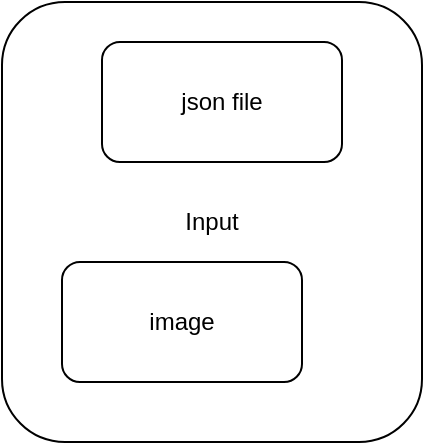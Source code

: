 <mxfile version="20.8.3" type="github">
  <diagram id="d91lYLYnUfRvecvY5fYK" name="Halaman-1">
    <mxGraphModel dx="1647" dy="859" grid="1" gridSize="10" guides="1" tooltips="1" connect="1" arrows="1" fold="1" page="1" pageScale="1" pageWidth="827" pageHeight="1169" math="0" shadow="0">
      <root>
        <mxCell id="0" />
        <mxCell id="1" parent="0" />
        <mxCell id="gMMENVyPk0METZYD5mTd-1" value="Input" style="rounded=1;whiteSpace=wrap;html=1;" vertex="1" parent="1">
          <mxGeometry x="160" y="210" width="210" height="220" as="geometry" />
        </mxCell>
        <mxCell id="gMMENVyPk0METZYD5mTd-2" value="image" style="rounded=1;whiteSpace=wrap;html=1;" vertex="1" parent="1">
          <mxGeometry x="190" y="340" width="120" height="60" as="geometry" />
        </mxCell>
        <mxCell id="gMMENVyPk0METZYD5mTd-3" value="json file" style="rounded=1;whiteSpace=wrap;html=1;" vertex="1" parent="1">
          <mxGeometry x="210" y="230" width="120" height="60" as="geometry" />
        </mxCell>
      </root>
    </mxGraphModel>
  </diagram>
</mxfile>
